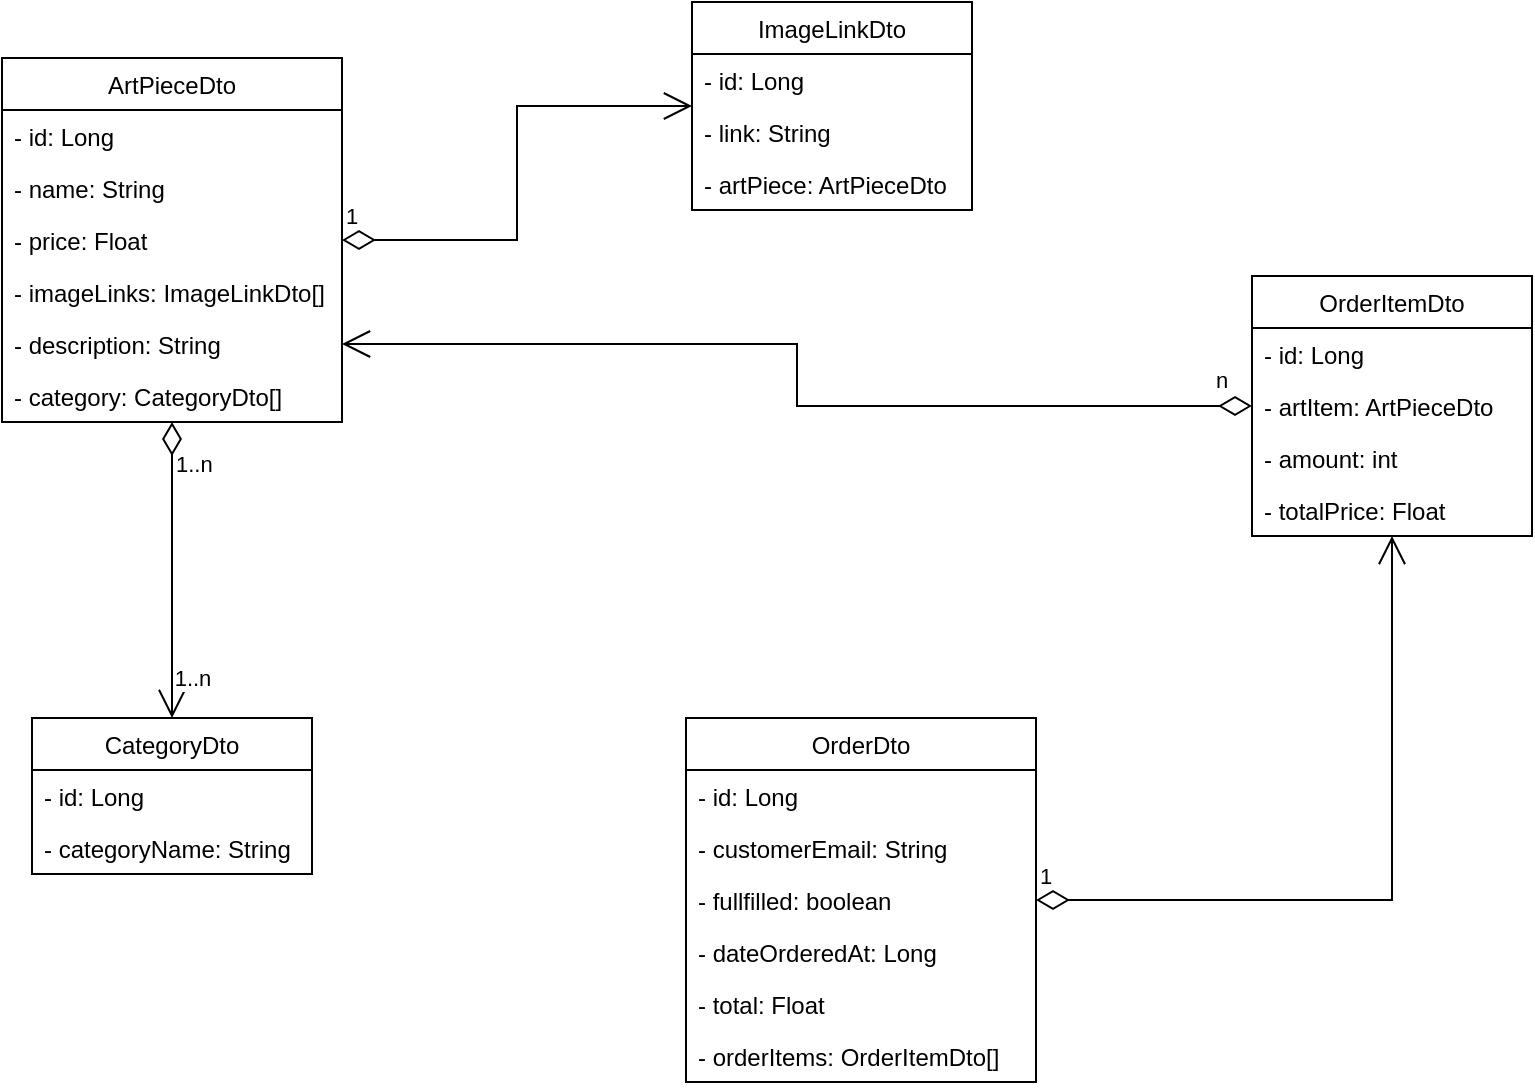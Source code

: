 <mxfile version="20.0.4" type="device"><diagram id="g8wvu_qIEqpjwu22JlfW" name="Page-1"><mxGraphModel dx="1422" dy="832" grid="1" gridSize="10" guides="1" tooltips="1" connect="1" arrows="1" fold="1" page="1" pageScale="1" pageWidth="1169" pageHeight="827" background="#ffffff" math="0" shadow="0"><root><mxCell id="0"/><mxCell id="1" parent="0"/><mxCell id="V1MyDYhaXydXHT2gCoMF-1" value="ArtPieceDto" style="swimlane;fontStyle=0;childLayout=stackLayout;horizontal=1;startSize=26;fillColor=none;horizontalStack=0;resizeParent=1;resizeParentMax=0;resizeLast=0;collapsible=1;marginBottom=0;" vertex="1" parent="1"><mxGeometry x="155" y="120" width="170" height="182" as="geometry"/></mxCell><mxCell id="V1MyDYhaXydXHT2gCoMF-2" value="- id: Long" style="text;strokeColor=none;fillColor=none;align=left;verticalAlign=top;spacingLeft=4;spacingRight=4;overflow=hidden;rotatable=0;points=[[0,0.5],[1,0.5]];portConstraint=eastwest;" vertex="1" parent="V1MyDYhaXydXHT2gCoMF-1"><mxGeometry y="26" width="170" height="26" as="geometry"/></mxCell><mxCell id="V1MyDYhaXydXHT2gCoMF-3" value="- name: String" style="text;strokeColor=none;fillColor=none;align=left;verticalAlign=top;spacingLeft=4;spacingRight=4;overflow=hidden;rotatable=0;points=[[0,0.5],[1,0.5]];portConstraint=eastwest;" vertex="1" parent="V1MyDYhaXydXHT2gCoMF-1"><mxGeometry y="52" width="170" height="26" as="geometry"/></mxCell><mxCell id="V1MyDYhaXydXHT2gCoMF-4" value="- price: Float" style="text;strokeColor=none;fillColor=none;align=left;verticalAlign=top;spacingLeft=4;spacingRight=4;overflow=hidden;rotatable=0;points=[[0,0.5],[1,0.5]];portConstraint=eastwest;" vertex="1" parent="V1MyDYhaXydXHT2gCoMF-1"><mxGeometry y="78" width="170" height="26" as="geometry"/></mxCell><mxCell id="V1MyDYhaXydXHT2gCoMF-5" value="- imageLinks: ImageLinkDto[]" style="text;strokeColor=none;fillColor=none;align=left;verticalAlign=top;spacingLeft=4;spacingRight=4;overflow=hidden;rotatable=0;points=[[0,0.5],[1,0.5]];portConstraint=eastwest;" vertex="1" parent="V1MyDYhaXydXHT2gCoMF-1"><mxGeometry y="104" width="170" height="26" as="geometry"/></mxCell><mxCell id="V1MyDYhaXydXHT2gCoMF-6" value="- description: String" style="text;strokeColor=none;fillColor=none;align=left;verticalAlign=top;spacingLeft=4;spacingRight=4;overflow=hidden;rotatable=0;points=[[0,0.5],[1,0.5]];portConstraint=eastwest;" vertex="1" parent="V1MyDYhaXydXHT2gCoMF-1"><mxGeometry y="130" width="170" height="26" as="geometry"/></mxCell><mxCell id="V1MyDYhaXydXHT2gCoMF-7" value="- category: CategoryDto[]" style="text;strokeColor=none;fillColor=none;align=left;verticalAlign=top;spacingLeft=4;spacingRight=4;overflow=hidden;rotatable=0;points=[[0,0.5],[1,0.5]];portConstraint=eastwest;" vertex="1" parent="V1MyDYhaXydXHT2gCoMF-1"><mxGeometry y="156" width="170" height="26" as="geometry"/></mxCell><mxCell id="V1MyDYhaXydXHT2gCoMF-8" value="CategoryDto" style="swimlane;fontStyle=0;childLayout=stackLayout;horizontal=1;startSize=26;fillColor=none;horizontalStack=0;resizeParent=1;resizeParentMax=0;resizeLast=0;collapsible=1;marginBottom=0;" vertex="1" parent="1"><mxGeometry x="170" y="450" width="140" height="78" as="geometry"/></mxCell><mxCell id="V1MyDYhaXydXHT2gCoMF-9" value="- id: Long    " style="text;strokeColor=none;fillColor=none;align=left;verticalAlign=top;spacingLeft=4;spacingRight=4;overflow=hidden;rotatable=0;points=[[0,0.5],[1,0.5]];portConstraint=eastwest;" vertex="1" parent="V1MyDYhaXydXHT2gCoMF-8"><mxGeometry y="26" width="140" height="26" as="geometry"/></mxCell><mxCell id="V1MyDYhaXydXHT2gCoMF-10" value="- categoryName: String" style="text;strokeColor=none;fillColor=none;align=left;verticalAlign=top;spacingLeft=4;spacingRight=4;overflow=hidden;rotatable=0;points=[[0,0.5],[1,0.5]];portConstraint=eastwest;" vertex="1" parent="V1MyDYhaXydXHT2gCoMF-8"><mxGeometry y="52" width="140" height="26" as="geometry"/></mxCell><mxCell id="V1MyDYhaXydXHT2gCoMF-12" value="ImageLinkDto" style="swimlane;fontStyle=0;childLayout=stackLayout;horizontal=1;startSize=26;fillColor=none;horizontalStack=0;resizeParent=1;resizeParentMax=0;resizeLast=0;collapsible=1;marginBottom=0;" vertex="1" parent="1"><mxGeometry x="500" y="92" width="140" height="104" as="geometry"/></mxCell><mxCell id="V1MyDYhaXydXHT2gCoMF-13" value="- id: Long" style="text;strokeColor=none;fillColor=none;align=left;verticalAlign=top;spacingLeft=4;spacingRight=4;overflow=hidden;rotatable=0;points=[[0,0.5],[1,0.5]];portConstraint=eastwest;" vertex="1" parent="V1MyDYhaXydXHT2gCoMF-12"><mxGeometry y="26" width="140" height="26" as="geometry"/></mxCell><mxCell id="V1MyDYhaXydXHT2gCoMF-14" value="- link: String" style="text;strokeColor=none;fillColor=none;align=left;verticalAlign=top;spacingLeft=4;spacingRight=4;overflow=hidden;rotatable=0;points=[[0,0.5],[1,0.5]];portConstraint=eastwest;" vertex="1" parent="V1MyDYhaXydXHT2gCoMF-12"><mxGeometry y="52" width="140" height="26" as="geometry"/></mxCell><mxCell id="V1MyDYhaXydXHT2gCoMF-15" value="- artPiece: ArtPieceDto" style="text;strokeColor=none;fillColor=none;align=left;verticalAlign=top;spacingLeft=4;spacingRight=4;overflow=hidden;rotatable=0;points=[[0,0.5],[1,0.5]];portConstraint=eastwest;" vertex="1" parent="V1MyDYhaXydXHT2gCoMF-12"><mxGeometry y="78" width="140" height="26" as="geometry"/></mxCell><mxCell id="V1MyDYhaXydXHT2gCoMF-16" value="OrderDto" style="swimlane;fontStyle=0;childLayout=stackLayout;horizontal=1;startSize=26;fillColor=none;horizontalStack=0;resizeParent=1;resizeParentMax=0;resizeLast=0;collapsible=1;marginBottom=0;" vertex="1" parent="1"><mxGeometry x="497" y="450" width="175" height="182" as="geometry"/></mxCell><mxCell id="V1MyDYhaXydXHT2gCoMF-17" value="- id: Long" style="text;strokeColor=none;fillColor=none;align=left;verticalAlign=top;spacingLeft=4;spacingRight=4;overflow=hidden;rotatable=0;points=[[0,0.5],[1,0.5]];portConstraint=eastwest;" vertex="1" parent="V1MyDYhaXydXHT2gCoMF-16"><mxGeometry y="26" width="175" height="26" as="geometry"/></mxCell><mxCell id="V1MyDYhaXydXHT2gCoMF-18" value="- customerEmail: String" style="text;strokeColor=none;fillColor=none;align=left;verticalAlign=top;spacingLeft=4;spacingRight=4;overflow=hidden;rotatable=0;points=[[0,0.5],[1,0.5]];portConstraint=eastwest;" vertex="1" parent="V1MyDYhaXydXHT2gCoMF-16"><mxGeometry y="52" width="175" height="26" as="geometry"/></mxCell><mxCell id="V1MyDYhaXydXHT2gCoMF-19" value="- fullfilled: boolean" style="text;strokeColor=none;fillColor=none;align=left;verticalAlign=top;spacingLeft=4;spacingRight=4;overflow=hidden;rotatable=0;points=[[0,0.5],[1,0.5]];portConstraint=eastwest;" vertex="1" parent="V1MyDYhaXydXHT2gCoMF-16"><mxGeometry y="78" width="175" height="26" as="geometry"/></mxCell><mxCell id="V1MyDYhaXydXHT2gCoMF-20" value="- dateOrderedAt: Long" style="text;strokeColor=none;fillColor=none;align=left;verticalAlign=top;spacingLeft=4;spacingRight=4;overflow=hidden;rotatable=0;points=[[0,0.5],[1,0.5]];portConstraint=eastwest;" vertex="1" parent="V1MyDYhaXydXHT2gCoMF-16"><mxGeometry y="104" width="175" height="26" as="geometry"/></mxCell><mxCell id="V1MyDYhaXydXHT2gCoMF-21" value="- total: Float" style="text;strokeColor=none;fillColor=none;align=left;verticalAlign=top;spacingLeft=4;spacingRight=4;overflow=hidden;rotatable=0;points=[[0,0.5],[1,0.5]];portConstraint=eastwest;" vertex="1" parent="V1MyDYhaXydXHT2gCoMF-16"><mxGeometry y="130" width="175" height="26" as="geometry"/></mxCell><mxCell id="V1MyDYhaXydXHT2gCoMF-22" value="- orderItems: OrderItemDto[]" style="text;strokeColor=none;fillColor=none;align=left;verticalAlign=top;spacingLeft=4;spacingRight=4;overflow=hidden;rotatable=0;points=[[0,0.5],[1,0.5]];portConstraint=eastwest;" vertex="1" parent="V1MyDYhaXydXHT2gCoMF-16"><mxGeometry y="156" width="175" height="26" as="geometry"/></mxCell><mxCell id="V1MyDYhaXydXHT2gCoMF-23" value="OrderItemDto" style="swimlane;fontStyle=0;childLayout=stackLayout;horizontal=1;startSize=26;fillColor=none;horizontalStack=0;resizeParent=1;resizeParentMax=0;resizeLast=0;collapsible=1;marginBottom=0;" vertex="1" parent="1"><mxGeometry x="780" y="229" width="140" height="130" as="geometry"/></mxCell><mxCell id="V1MyDYhaXydXHT2gCoMF-24" value="- id: Long" style="text;strokeColor=none;fillColor=none;align=left;verticalAlign=top;spacingLeft=4;spacingRight=4;overflow=hidden;rotatable=0;points=[[0,0.5],[1,0.5]];portConstraint=eastwest;" vertex="1" parent="V1MyDYhaXydXHT2gCoMF-23"><mxGeometry y="26" width="140" height="26" as="geometry"/></mxCell><mxCell id="V1MyDYhaXydXHT2gCoMF-25" value="- artItem: ArtPieceDto" style="text;strokeColor=none;fillColor=none;align=left;verticalAlign=top;spacingLeft=4;spacingRight=4;overflow=hidden;rotatable=0;points=[[0,0.5],[1,0.5]];portConstraint=eastwest;" vertex="1" parent="V1MyDYhaXydXHT2gCoMF-23"><mxGeometry y="52" width="140" height="26" as="geometry"/></mxCell><mxCell id="V1MyDYhaXydXHT2gCoMF-26" value="- amount: int" style="text;strokeColor=none;fillColor=none;align=left;verticalAlign=top;spacingLeft=4;spacingRight=4;overflow=hidden;rotatable=0;points=[[0,0.5],[1,0.5]];portConstraint=eastwest;" vertex="1" parent="V1MyDYhaXydXHT2gCoMF-23"><mxGeometry y="78" width="140" height="26" as="geometry"/></mxCell><mxCell id="V1MyDYhaXydXHT2gCoMF-27" value="- totalPrice: Float" style="text;strokeColor=none;fillColor=none;align=left;verticalAlign=top;spacingLeft=4;spacingRight=4;overflow=hidden;rotatable=0;points=[[0,0.5],[1,0.5]];portConstraint=eastwest;" vertex="1" parent="V1MyDYhaXydXHT2gCoMF-23"><mxGeometry y="104" width="140" height="26" as="geometry"/></mxCell><mxCell id="V1MyDYhaXydXHT2gCoMF-28" value="1" style="endArrow=open;html=1;endSize=12;startArrow=diamondThin;startSize=14;startFill=0;edgeStyle=orthogonalEdgeStyle;align=left;verticalAlign=bottom;rounded=0;" edge="1" parent="1" source="V1MyDYhaXydXHT2gCoMF-1" target="V1MyDYhaXydXHT2gCoMF-12"><mxGeometry x="-1" y="3" relative="1" as="geometry"><mxPoint x="340" y="220" as="sourcePoint"/><mxPoint x="500" y="220" as="targetPoint"/></mxGeometry></mxCell><mxCell id="V1MyDYhaXydXHT2gCoMF-29" value="" style="endArrow=open;html=1;endSize=12;startArrow=diamondThin;startSize=14;startFill=0;edgeStyle=orthogonalEdgeStyle;rounded=0;" edge="1" parent="1" source="V1MyDYhaXydXHT2gCoMF-1" target="V1MyDYhaXydXHT2gCoMF-8"><mxGeometry relative="1" as="geometry"><mxPoint x="80" y="380" as="sourcePoint"/><mxPoint x="240" y="380" as="targetPoint"/></mxGeometry></mxCell><mxCell id="V1MyDYhaXydXHT2gCoMF-30" value="1..n" style="edgeLabel;resizable=0;html=1;align=left;verticalAlign=top;" connectable="0" vertex="1" parent="V1MyDYhaXydXHT2gCoMF-29"><mxGeometry x="-1" relative="1" as="geometry"><mxPoint y="8" as="offset"/></mxGeometry></mxCell><mxCell id="V1MyDYhaXydXHT2gCoMF-32" value="1..n" style="edgeLabel;html=1;align=center;verticalAlign=middle;resizable=0;points=[];" vertex="1" connectable="0" parent="V1MyDYhaXydXHT2gCoMF-29"><mxGeometry x="0.838" y="-1" relative="1" as="geometry"><mxPoint x="11" y="-8" as="offset"/></mxGeometry></mxCell><mxCell id="V1MyDYhaXydXHT2gCoMF-33" value="1" style="endArrow=open;html=1;endSize=12;startArrow=diamondThin;startSize=14;startFill=0;edgeStyle=orthogonalEdgeStyle;align=left;verticalAlign=bottom;rounded=0;" edge="1" parent="1" source="V1MyDYhaXydXHT2gCoMF-16" target="V1MyDYhaXydXHT2gCoMF-23"><mxGeometry x="-1" y="3" relative="1" as="geometry"><mxPoint x="760" y="480" as="sourcePoint"/><mxPoint x="920" y="480" as="targetPoint"/></mxGeometry></mxCell><mxCell id="V1MyDYhaXydXHT2gCoMF-34" value="n" style="endArrow=open;html=1;endSize=12;startArrow=diamondThin;startSize=14;startFill=0;edgeStyle=orthogonalEdgeStyle;align=left;verticalAlign=bottom;rounded=0;entryX=1;entryY=0.5;entryDx=0;entryDy=0;" edge="1" parent="1" source="V1MyDYhaXydXHT2gCoMF-23" target="V1MyDYhaXydXHT2gCoMF-6"><mxGeometry x="-0.918" y="-4" relative="1" as="geometry"><mxPoint x="450" y="280" as="sourcePoint"/><mxPoint x="610" y="280" as="targetPoint"/><mxPoint as="offset"/></mxGeometry></mxCell></root></mxGraphModel></diagram></mxfile>